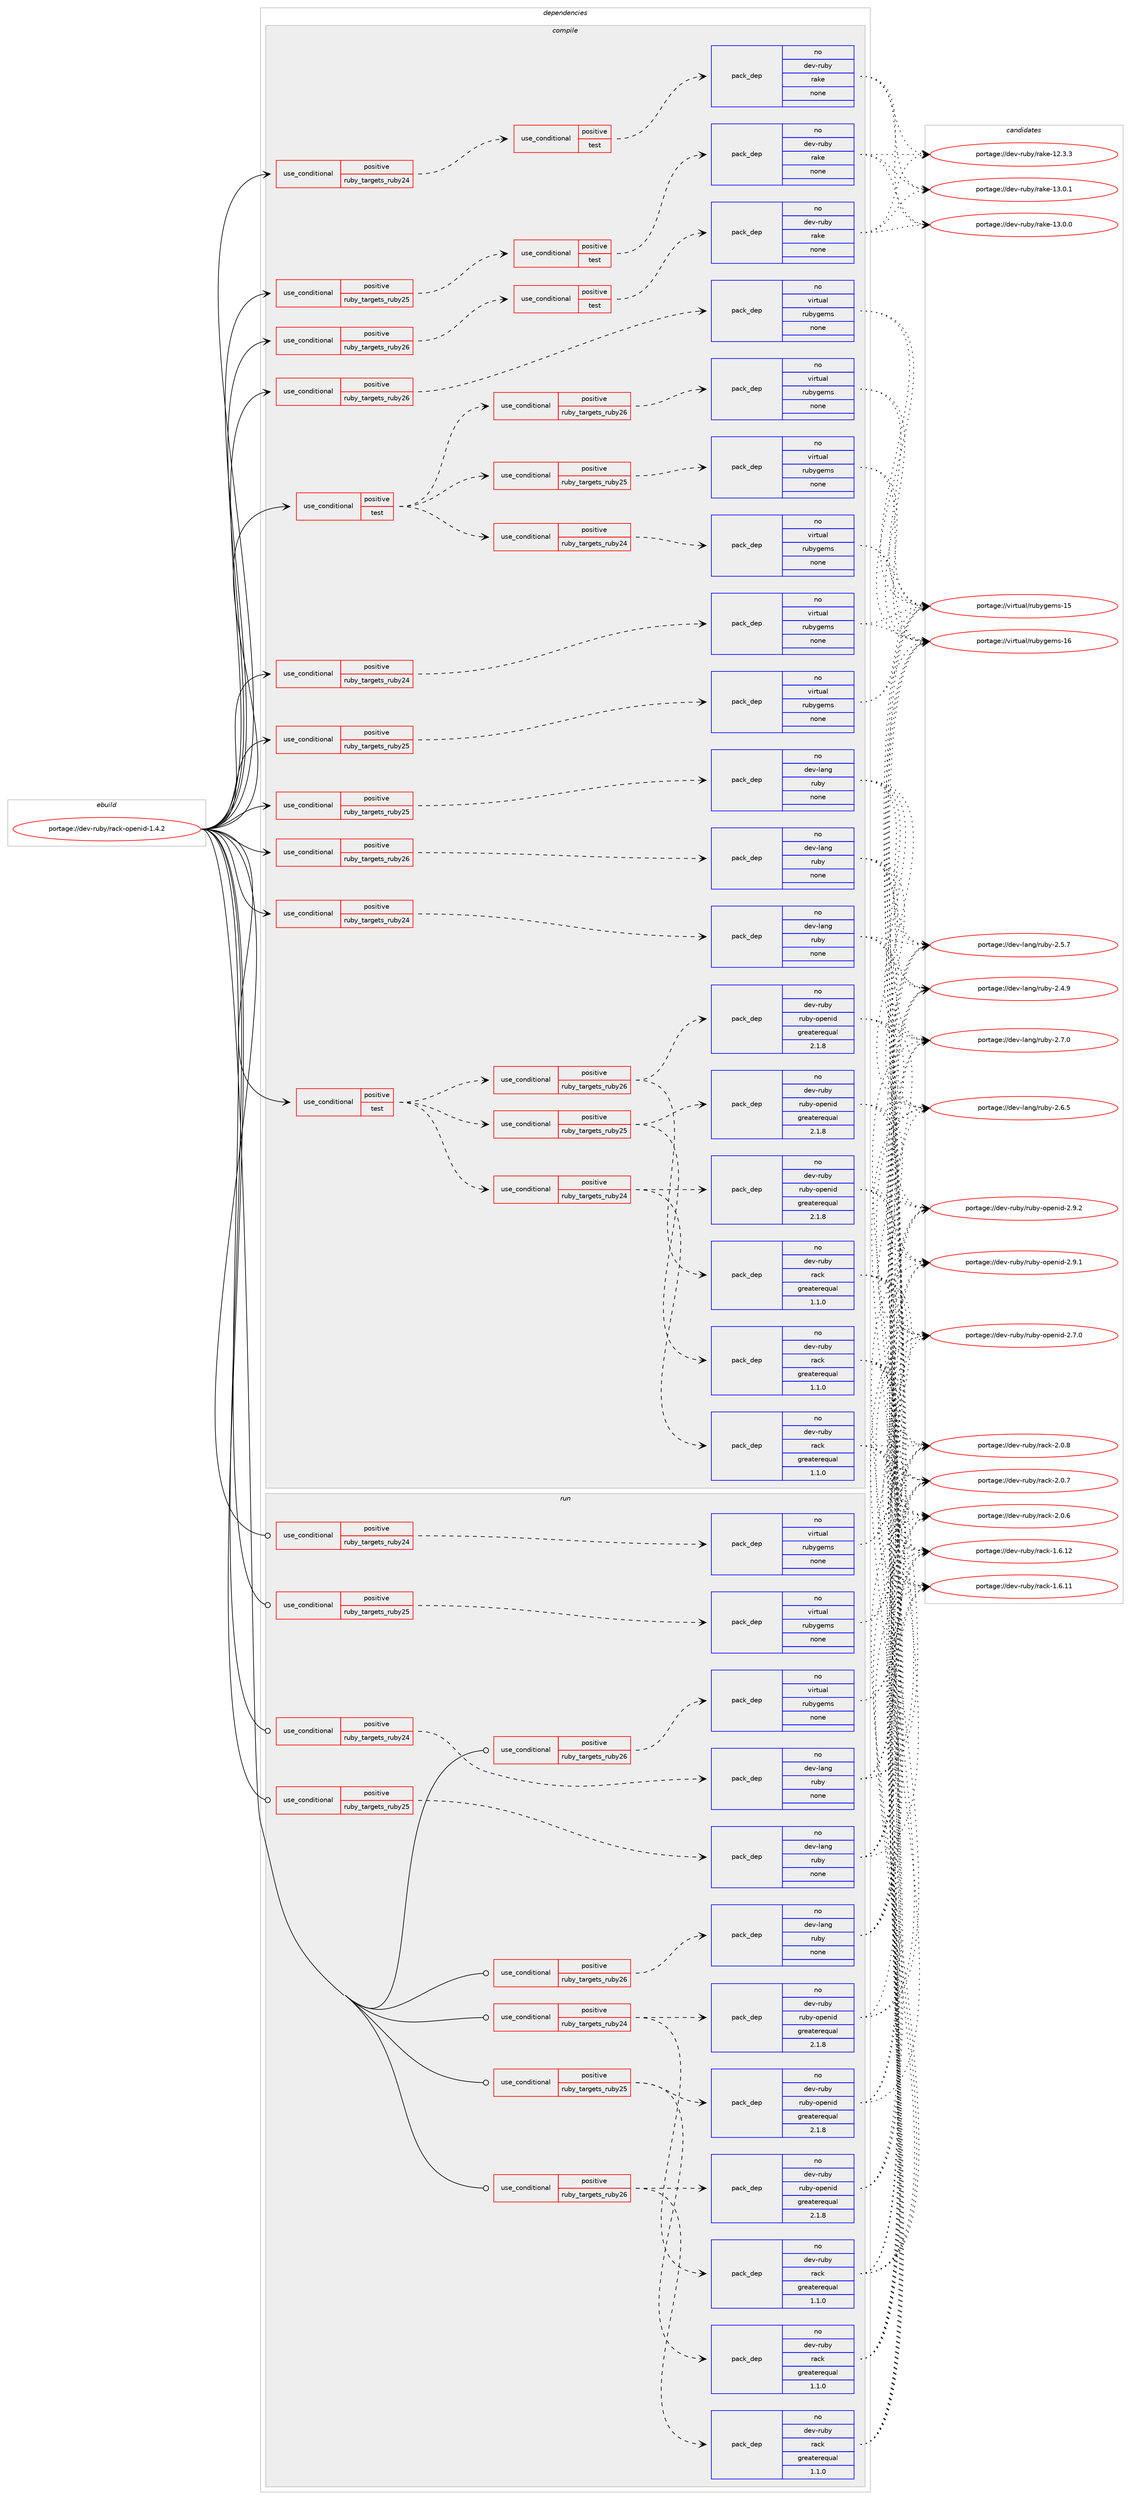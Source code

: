 digraph prolog {

# *************
# Graph options
# *************

newrank=true;
concentrate=true;
compound=true;
graph [rankdir=LR,fontname=Helvetica,fontsize=10,ranksep=1.5];#, ranksep=2.5, nodesep=0.2];
edge  [arrowhead=vee];
node  [fontname=Helvetica,fontsize=10];

# **********
# The ebuild
# **********

subgraph cluster_leftcol {
color=gray;
label=<<i>ebuild</i>>;
id [label="portage://dev-ruby/rack-openid-1.4.2", color=red, width=4, href="../dev-ruby/rack-openid-1.4.2.svg"];
}

# ****************
# The dependencies
# ****************

subgraph cluster_midcol {
color=gray;
label=<<i>dependencies</i>>;
subgraph cluster_compile {
fillcolor="#eeeeee";
style=filled;
label=<<i>compile</i>>;
subgraph cond77366 {
dependency336744 [label=<<TABLE BORDER="0" CELLBORDER="1" CELLSPACING="0" CELLPADDING="4"><TR><TD ROWSPAN="3" CELLPADDING="10">use_conditional</TD></TR><TR><TD>positive</TD></TR><TR><TD>ruby_targets_ruby24</TD></TR></TABLE>>, shape=none, color=red];
subgraph cond77367 {
dependency336745 [label=<<TABLE BORDER="0" CELLBORDER="1" CELLSPACING="0" CELLPADDING="4"><TR><TD ROWSPAN="3" CELLPADDING="10">use_conditional</TD></TR><TR><TD>positive</TD></TR><TR><TD>test</TD></TR></TABLE>>, shape=none, color=red];
subgraph pack254631 {
dependency336746 [label=<<TABLE BORDER="0" CELLBORDER="1" CELLSPACING="0" CELLPADDING="4" WIDTH="220"><TR><TD ROWSPAN="6" CELLPADDING="30">pack_dep</TD></TR><TR><TD WIDTH="110">no</TD></TR><TR><TD>dev-ruby</TD></TR><TR><TD>rake</TD></TR><TR><TD>none</TD></TR><TR><TD></TD></TR></TABLE>>, shape=none, color=blue];
}
dependency336745:e -> dependency336746:w [weight=20,style="dashed",arrowhead="vee"];
}
dependency336744:e -> dependency336745:w [weight=20,style="dashed",arrowhead="vee"];
}
id:e -> dependency336744:w [weight=20,style="solid",arrowhead="vee"];
subgraph cond77368 {
dependency336747 [label=<<TABLE BORDER="0" CELLBORDER="1" CELLSPACING="0" CELLPADDING="4"><TR><TD ROWSPAN="3" CELLPADDING="10">use_conditional</TD></TR><TR><TD>positive</TD></TR><TR><TD>ruby_targets_ruby24</TD></TR></TABLE>>, shape=none, color=red];
subgraph pack254632 {
dependency336748 [label=<<TABLE BORDER="0" CELLBORDER="1" CELLSPACING="0" CELLPADDING="4" WIDTH="220"><TR><TD ROWSPAN="6" CELLPADDING="30">pack_dep</TD></TR><TR><TD WIDTH="110">no</TD></TR><TR><TD>dev-lang</TD></TR><TR><TD>ruby</TD></TR><TR><TD>none</TD></TR><TR><TD></TD></TR></TABLE>>, shape=none, color=blue];
}
dependency336747:e -> dependency336748:w [weight=20,style="dashed",arrowhead="vee"];
}
id:e -> dependency336747:w [weight=20,style="solid",arrowhead="vee"];
subgraph cond77369 {
dependency336749 [label=<<TABLE BORDER="0" CELLBORDER="1" CELLSPACING="0" CELLPADDING="4"><TR><TD ROWSPAN="3" CELLPADDING="10">use_conditional</TD></TR><TR><TD>positive</TD></TR><TR><TD>ruby_targets_ruby24</TD></TR></TABLE>>, shape=none, color=red];
subgraph pack254633 {
dependency336750 [label=<<TABLE BORDER="0" CELLBORDER="1" CELLSPACING="0" CELLPADDING="4" WIDTH="220"><TR><TD ROWSPAN="6" CELLPADDING="30">pack_dep</TD></TR><TR><TD WIDTH="110">no</TD></TR><TR><TD>virtual</TD></TR><TR><TD>rubygems</TD></TR><TR><TD>none</TD></TR><TR><TD></TD></TR></TABLE>>, shape=none, color=blue];
}
dependency336749:e -> dependency336750:w [weight=20,style="dashed",arrowhead="vee"];
}
id:e -> dependency336749:w [weight=20,style="solid",arrowhead="vee"];
subgraph cond77370 {
dependency336751 [label=<<TABLE BORDER="0" CELLBORDER="1" CELLSPACING="0" CELLPADDING="4"><TR><TD ROWSPAN="3" CELLPADDING="10">use_conditional</TD></TR><TR><TD>positive</TD></TR><TR><TD>ruby_targets_ruby25</TD></TR></TABLE>>, shape=none, color=red];
subgraph cond77371 {
dependency336752 [label=<<TABLE BORDER="0" CELLBORDER="1" CELLSPACING="0" CELLPADDING="4"><TR><TD ROWSPAN="3" CELLPADDING="10">use_conditional</TD></TR><TR><TD>positive</TD></TR><TR><TD>test</TD></TR></TABLE>>, shape=none, color=red];
subgraph pack254634 {
dependency336753 [label=<<TABLE BORDER="0" CELLBORDER="1" CELLSPACING="0" CELLPADDING="4" WIDTH="220"><TR><TD ROWSPAN="6" CELLPADDING="30">pack_dep</TD></TR><TR><TD WIDTH="110">no</TD></TR><TR><TD>dev-ruby</TD></TR><TR><TD>rake</TD></TR><TR><TD>none</TD></TR><TR><TD></TD></TR></TABLE>>, shape=none, color=blue];
}
dependency336752:e -> dependency336753:w [weight=20,style="dashed",arrowhead="vee"];
}
dependency336751:e -> dependency336752:w [weight=20,style="dashed",arrowhead="vee"];
}
id:e -> dependency336751:w [weight=20,style="solid",arrowhead="vee"];
subgraph cond77372 {
dependency336754 [label=<<TABLE BORDER="0" CELLBORDER="1" CELLSPACING="0" CELLPADDING="4"><TR><TD ROWSPAN="3" CELLPADDING="10">use_conditional</TD></TR><TR><TD>positive</TD></TR><TR><TD>ruby_targets_ruby25</TD></TR></TABLE>>, shape=none, color=red];
subgraph pack254635 {
dependency336755 [label=<<TABLE BORDER="0" CELLBORDER="1" CELLSPACING="0" CELLPADDING="4" WIDTH="220"><TR><TD ROWSPAN="6" CELLPADDING="30">pack_dep</TD></TR><TR><TD WIDTH="110">no</TD></TR><TR><TD>dev-lang</TD></TR><TR><TD>ruby</TD></TR><TR><TD>none</TD></TR><TR><TD></TD></TR></TABLE>>, shape=none, color=blue];
}
dependency336754:e -> dependency336755:w [weight=20,style="dashed",arrowhead="vee"];
}
id:e -> dependency336754:w [weight=20,style="solid",arrowhead="vee"];
subgraph cond77373 {
dependency336756 [label=<<TABLE BORDER="0" CELLBORDER="1" CELLSPACING="0" CELLPADDING="4"><TR><TD ROWSPAN="3" CELLPADDING="10">use_conditional</TD></TR><TR><TD>positive</TD></TR><TR><TD>ruby_targets_ruby25</TD></TR></TABLE>>, shape=none, color=red];
subgraph pack254636 {
dependency336757 [label=<<TABLE BORDER="0" CELLBORDER="1" CELLSPACING="0" CELLPADDING="4" WIDTH="220"><TR><TD ROWSPAN="6" CELLPADDING="30">pack_dep</TD></TR><TR><TD WIDTH="110">no</TD></TR><TR><TD>virtual</TD></TR><TR><TD>rubygems</TD></TR><TR><TD>none</TD></TR><TR><TD></TD></TR></TABLE>>, shape=none, color=blue];
}
dependency336756:e -> dependency336757:w [weight=20,style="dashed",arrowhead="vee"];
}
id:e -> dependency336756:w [weight=20,style="solid",arrowhead="vee"];
subgraph cond77374 {
dependency336758 [label=<<TABLE BORDER="0" CELLBORDER="1" CELLSPACING="0" CELLPADDING="4"><TR><TD ROWSPAN="3" CELLPADDING="10">use_conditional</TD></TR><TR><TD>positive</TD></TR><TR><TD>ruby_targets_ruby26</TD></TR></TABLE>>, shape=none, color=red];
subgraph cond77375 {
dependency336759 [label=<<TABLE BORDER="0" CELLBORDER="1" CELLSPACING="0" CELLPADDING="4"><TR><TD ROWSPAN="3" CELLPADDING="10">use_conditional</TD></TR><TR><TD>positive</TD></TR><TR><TD>test</TD></TR></TABLE>>, shape=none, color=red];
subgraph pack254637 {
dependency336760 [label=<<TABLE BORDER="0" CELLBORDER="1" CELLSPACING="0" CELLPADDING="4" WIDTH="220"><TR><TD ROWSPAN="6" CELLPADDING="30">pack_dep</TD></TR><TR><TD WIDTH="110">no</TD></TR><TR><TD>dev-ruby</TD></TR><TR><TD>rake</TD></TR><TR><TD>none</TD></TR><TR><TD></TD></TR></TABLE>>, shape=none, color=blue];
}
dependency336759:e -> dependency336760:w [weight=20,style="dashed",arrowhead="vee"];
}
dependency336758:e -> dependency336759:w [weight=20,style="dashed",arrowhead="vee"];
}
id:e -> dependency336758:w [weight=20,style="solid",arrowhead="vee"];
subgraph cond77376 {
dependency336761 [label=<<TABLE BORDER="0" CELLBORDER="1" CELLSPACING="0" CELLPADDING="4"><TR><TD ROWSPAN="3" CELLPADDING="10">use_conditional</TD></TR><TR><TD>positive</TD></TR><TR><TD>ruby_targets_ruby26</TD></TR></TABLE>>, shape=none, color=red];
subgraph pack254638 {
dependency336762 [label=<<TABLE BORDER="0" CELLBORDER="1" CELLSPACING="0" CELLPADDING="4" WIDTH="220"><TR><TD ROWSPAN="6" CELLPADDING="30">pack_dep</TD></TR><TR><TD WIDTH="110">no</TD></TR><TR><TD>dev-lang</TD></TR><TR><TD>ruby</TD></TR><TR><TD>none</TD></TR><TR><TD></TD></TR></TABLE>>, shape=none, color=blue];
}
dependency336761:e -> dependency336762:w [weight=20,style="dashed",arrowhead="vee"];
}
id:e -> dependency336761:w [weight=20,style="solid",arrowhead="vee"];
subgraph cond77377 {
dependency336763 [label=<<TABLE BORDER="0" CELLBORDER="1" CELLSPACING="0" CELLPADDING="4"><TR><TD ROWSPAN="3" CELLPADDING="10">use_conditional</TD></TR><TR><TD>positive</TD></TR><TR><TD>ruby_targets_ruby26</TD></TR></TABLE>>, shape=none, color=red];
subgraph pack254639 {
dependency336764 [label=<<TABLE BORDER="0" CELLBORDER="1" CELLSPACING="0" CELLPADDING="4" WIDTH="220"><TR><TD ROWSPAN="6" CELLPADDING="30">pack_dep</TD></TR><TR><TD WIDTH="110">no</TD></TR><TR><TD>virtual</TD></TR><TR><TD>rubygems</TD></TR><TR><TD>none</TD></TR><TR><TD></TD></TR></TABLE>>, shape=none, color=blue];
}
dependency336763:e -> dependency336764:w [weight=20,style="dashed",arrowhead="vee"];
}
id:e -> dependency336763:w [weight=20,style="solid",arrowhead="vee"];
subgraph cond77378 {
dependency336765 [label=<<TABLE BORDER="0" CELLBORDER="1" CELLSPACING="0" CELLPADDING="4"><TR><TD ROWSPAN="3" CELLPADDING="10">use_conditional</TD></TR><TR><TD>positive</TD></TR><TR><TD>test</TD></TR></TABLE>>, shape=none, color=red];
subgraph cond77379 {
dependency336766 [label=<<TABLE BORDER="0" CELLBORDER="1" CELLSPACING="0" CELLPADDING="4"><TR><TD ROWSPAN="3" CELLPADDING="10">use_conditional</TD></TR><TR><TD>positive</TD></TR><TR><TD>ruby_targets_ruby24</TD></TR></TABLE>>, shape=none, color=red];
subgraph pack254640 {
dependency336767 [label=<<TABLE BORDER="0" CELLBORDER="1" CELLSPACING="0" CELLPADDING="4" WIDTH="220"><TR><TD ROWSPAN="6" CELLPADDING="30">pack_dep</TD></TR><TR><TD WIDTH="110">no</TD></TR><TR><TD>dev-ruby</TD></TR><TR><TD>ruby-openid</TD></TR><TR><TD>greaterequal</TD></TR><TR><TD>2.1.8</TD></TR></TABLE>>, shape=none, color=blue];
}
dependency336766:e -> dependency336767:w [weight=20,style="dashed",arrowhead="vee"];
subgraph pack254641 {
dependency336768 [label=<<TABLE BORDER="0" CELLBORDER="1" CELLSPACING="0" CELLPADDING="4" WIDTH="220"><TR><TD ROWSPAN="6" CELLPADDING="30">pack_dep</TD></TR><TR><TD WIDTH="110">no</TD></TR><TR><TD>dev-ruby</TD></TR><TR><TD>rack</TD></TR><TR><TD>greaterequal</TD></TR><TR><TD>1.1.0</TD></TR></TABLE>>, shape=none, color=blue];
}
dependency336766:e -> dependency336768:w [weight=20,style="dashed",arrowhead="vee"];
}
dependency336765:e -> dependency336766:w [weight=20,style="dashed",arrowhead="vee"];
subgraph cond77380 {
dependency336769 [label=<<TABLE BORDER="0" CELLBORDER="1" CELLSPACING="0" CELLPADDING="4"><TR><TD ROWSPAN="3" CELLPADDING="10">use_conditional</TD></TR><TR><TD>positive</TD></TR><TR><TD>ruby_targets_ruby25</TD></TR></TABLE>>, shape=none, color=red];
subgraph pack254642 {
dependency336770 [label=<<TABLE BORDER="0" CELLBORDER="1" CELLSPACING="0" CELLPADDING="4" WIDTH="220"><TR><TD ROWSPAN="6" CELLPADDING="30">pack_dep</TD></TR><TR><TD WIDTH="110">no</TD></TR><TR><TD>dev-ruby</TD></TR><TR><TD>ruby-openid</TD></TR><TR><TD>greaterequal</TD></TR><TR><TD>2.1.8</TD></TR></TABLE>>, shape=none, color=blue];
}
dependency336769:e -> dependency336770:w [weight=20,style="dashed",arrowhead="vee"];
subgraph pack254643 {
dependency336771 [label=<<TABLE BORDER="0" CELLBORDER="1" CELLSPACING="0" CELLPADDING="4" WIDTH="220"><TR><TD ROWSPAN="6" CELLPADDING="30">pack_dep</TD></TR><TR><TD WIDTH="110">no</TD></TR><TR><TD>dev-ruby</TD></TR><TR><TD>rack</TD></TR><TR><TD>greaterequal</TD></TR><TR><TD>1.1.0</TD></TR></TABLE>>, shape=none, color=blue];
}
dependency336769:e -> dependency336771:w [weight=20,style="dashed",arrowhead="vee"];
}
dependency336765:e -> dependency336769:w [weight=20,style="dashed",arrowhead="vee"];
subgraph cond77381 {
dependency336772 [label=<<TABLE BORDER="0" CELLBORDER="1" CELLSPACING="0" CELLPADDING="4"><TR><TD ROWSPAN="3" CELLPADDING="10">use_conditional</TD></TR><TR><TD>positive</TD></TR><TR><TD>ruby_targets_ruby26</TD></TR></TABLE>>, shape=none, color=red];
subgraph pack254644 {
dependency336773 [label=<<TABLE BORDER="0" CELLBORDER="1" CELLSPACING="0" CELLPADDING="4" WIDTH="220"><TR><TD ROWSPAN="6" CELLPADDING="30">pack_dep</TD></TR><TR><TD WIDTH="110">no</TD></TR><TR><TD>dev-ruby</TD></TR><TR><TD>ruby-openid</TD></TR><TR><TD>greaterequal</TD></TR><TR><TD>2.1.8</TD></TR></TABLE>>, shape=none, color=blue];
}
dependency336772:e -> dependency336773:w [weight=20,style="dashed",arrowhead="vee"];
subgraph pack254645 {
dependency336774 [label=<<TABLE BORDER="0" CELLBORDER="1" CELLSPACING="0" CELLPADDING="4" WIDTH="220"><TR><TD ROWSPAN="6" CELLPADDING="30">pack_dep</TD></TR><TR><TD WIDTH="110">no</TD></TR><TR><TD>dev-ruby</TD></TR><TR><TD>rack</TD></TR><TR><TD>greaterequal</TD></TR><TR><TD>1.1.0</TD></TR></TABLE>>, shape=none, color=blue];
}
dependency336772:e -> dependency336774:w [weight=20,style="dashed",arrowhead="vee"];
}
dependency336765:e -> dependency336772:w [weight=20,style="dashed",arrowhead="vee"];
}
id:e -> dependency336765:w [weight=20,style="solid",arrowhead="vee"];
subgraph cond77382 {
dependency336775 [label=<<TABLE BORDER="0" CELLBORDER="1" CELLSPACING="0" CELLPADDING="4"><TR><TD ROWSPAN="3" CELLPADDING="10">use_conditional</TD></TR><TR><TD>positive</TD></TR><TR><TD>test</TD></TR></TABLE>>, shape=none, color=red];
subgraph cond77383 {
dependency336776 [label=<<TABLE BORDER="0" CELLBORDER="1" CELLSPACING="0" CELLPADDING="4"><TR><TD ROWSPAN="3" CELLPADDING="10">use_conditional</TD></TR><TR><TD>positive</TD></TR><TR><TD>ruby_targets_ruby24</TD></TR></TABLE>>, shape=none, color=red];
subgraph pack254646 {
dependency336777 [label=<<TABLE BORDER="0" CELLBORDER="1" CELLSPACING="0" CELLPADDING="4" WIDTH="220"><TR><TD ROWSPAN="6" CELLPADDING="30">pack_dep</TD></TR><TR><TD WIDTH="110">no</TD></TR><TR><TD>virtual</TD></TR><TR><TD>rubygems</TD></TR><TR><TD>none</TD></TR><TR><TD></TD></TR></TABLE>>, shape=none, color=blue];
}
dependency336776:e -> dependency336777:w [weight=20,style="dashed",arrowhead="vee"];
}
dependency336775:e -> dependency336776:w [weight=20,style="dashed",arrowhead="vee"];
subgraph cond77384 {
dependency336778 [label=<<TABLE BORDER="0" CELLBORDER="1" CELLSPACING="0" CELLPADDING="4"><TR><TD ROWSPAN="3" CELLPADDING="10">use_conditional</TD></TR><TR><TD>positive</TD></TR><TR><TD>ruby_targets_ruby25</TD></TR></TABLE>>, shape=none, color=red];
subgraph pack254647 {
dependency336779 [label=<<TABLE BORDER="0" CELLBORDER="1" CELLSPACING="0" CELLPADDING="4" WIDTH="220"><TR><TD ROWSPAN="6" CELLPADDING="30">pack_dep</TD></TR><TR><TD WIDTH="110">no</TD></TR><TR><TD>virtual</TD></TR><TR><TD>rubygems</TD></TR><TR><TD>none</TD></TR><TR><TD></TD></TR></TABLE>>, shape=none, color=blue];
}
dependency336778:e -> dependency336779:w [weight=20,style="dashed",arrowhead="vee"];
}
dependency336775:e -> dependency336778:w [weight=20,style="dashed",arrowhead="vee"];
subgraph cond77385 {
dependency336780 [label=<<TABLE BORDER="0" CELLBORDER="1" CELLSPACING="0" CELLPADDING="4"><TR><TD ROWSPAN="3" CELLPADDING="10">use_conditional</TD></TR><TR><TD>positive</TD></TR><TR><TD>ruby_targets_ruby26</TD></TR></TABLE>>, shape=none, color=red];
subgraph pack254648 {
dependency336781 [label=<<TABLE BORDER="0" CELLBORDER="1" CELLSPACING="0" CELLPADDING="4" WIDTH="220"><TR><TD ROWSPAN="6" CELLPADDING="30">pack_dep</TD></TR><TR><TD WIDTH="110">no</TD></TR><TR><TD>virtual</TD></TR><TR><TD>rubygems</TD></TR><TR><TD>none</TD></TR><TR><TD></TD></TR></TABLE>>, shape=none, color=blue];
}
dependency336780:e -> dependency336781:w [weight=20,style="dashed",arrowhead="vee"];
}
dependency336775:e -> dependency336780:w [weight=20,style="dashed",arrowhead="vee"];
}
id:e -> dependency336775:w [weight=20,style="solid",arrowhead="vee"];
}
subgraph cluster_compileandrun {
fillcolor="#eeeeee";
style=filled;
label=<<i>compile and run</i>>;
}
subgraph cluster_run {
fillcolor="#eeeeee";
style=filled;
label=<<i>run</i>>;
subgraph cond77386 {
dependency336782 [label=<<TABLE BORDER="0" CELLBORDER="1" CELLSPACING="0" CELLPADDING="4"><TR><TD ROWSPAN="3" CELLPADDING="10">use_conditional</TD></TR><TR><TD>positive</TD></TR><TR><TD>ruby_targets_ruby24</TD></TR></TABLE>>, shape=none, color=red];
subgraph pack254649 {
dependency336783 [label=<<TABLE BORDER="0" CELLBORDER="1" CELLSPACING="0" CELLPADDING="4" WIDTH="220"><TR><TD ROWSPAN="6" CELLPADDING="30">pack_dep</TD></TR><TR><TD WIDTH="110">no</TD></TR><TR><TD>dev-lang</TD></TR><TR><TD>ruby</TD></TR><TR><TD>none</TD></TR><TR><TD></TD></TR></TABLE>>, shape=none, color=blue];
}
dependency336782:e -> dependency336783:w [weight=20,style="dashed",arrowhead="vee"];
}
id:e -> dependency336782:w [weight=20,style="solid",arrowhead="odot"];
subgraph cond77387 {
dependency336784 [label=<<TABLE BORDER="0" CELLBORDER="1" CELLSPACING="0" CELLPADDING="4"><TR><TD ROWSPAN="3" CELLPADDING="10">use_conditional</TD></TR><TR><TD>positive</TD></TR><TR><TD>ruby_targets_ruby24</TD></TR></TABLE>>, shape=none, color=red];
subgraph pack254650 {
dependency336785 [label=<<TABLE BORDER="0" CELLBORDER="1" CELLSPACING="0" CELLPADDING="4" WIDTH="220"><TR><TD ROWSPAN="6" CELLPADDING="30">pack_dep</TD></TR><TR><TD WIDTH="110">no</TD></TR><TR><TD>dev-ruby</TD></TR><TR><TD>ruby-openid</TD></TR><TR><TD>greaterequal</TD></TR><TR><TD>2.1.8</TD></TR></TABLE>>, shape=none, color=blue];
}
dependency336784:e -> dependency336785:w [weight=20,style="dashed",arrowhead="vee"];
subgraph pack254651 {
dependency336786 [label=<<TABLE BORDER="0" CELLBORDER="1" CELLSPACING="0" CELLPADDING="4" WIDTH="220"><TR><TD ROWSPAN="6" CELLPADDING="30">pack_dep</TD></TR><TR><TD WIDTH="110">no</TD></TR><TR><TD>dev-ruby</TD></TR><TR><TD>rack</TD></TR><TR><TD>greaterequal</TD></TR><TR><TD>1.1.0</TD></TR></TABLE>>, shape=none, color=blue];
}
dependency336784:e -> dependency336786:w [weight=20,style="dashed",arrowhead="vee"];
}
id:e -> dependency336784:w [weight=20,style="solid",arrowhead="odot"];
subgraph cond77388 {
dependency336787 [label=<<TABLE BORDER="0" CELLBORDER="1" CELLSPACING="0" CELLPADDING="4"><TR><TD ROWSPAN="3" CELLPADDING="10">use_conditional</TD></TR><TR><TD>positive</TD></TR><TR><TD>ruby_targets_ruby24</TD></TR></TABLE>>, shape=none, color=red];
subgraph pack254652 {
dependency336788 [label=<<TABLE BORDER="0" CELLBORDER="1" CELLSPACING="0" CELLPADDING="4" WIDTH="220"><TR><TD ROWSPAN="6" CELLPADDING="30">pack_dep</TD></TR><TR><TD WIDTH="110">no</TD></TR><TR><TD>virtual</TD></TR><TR><TD>rubygems</TD></TR><TR><TD>none</TD></TR><TR><TD></TD></TR></TABLE>>, shape=none, color=blue];
}
dependency336787:e -> dependency336788:w [weight=20,style="dashed",arrowhead="vee"];
}
id:e -> dependency336787:w [weight=20,style="solid",arrowhead="odot"];
subgraph cond77389 {
dependency336789 [label=<<TABLE BORDER="0" CELLBORDER="1" CELLSPACING="0" CELLPADDING="4"><TR><TD ROWSPAN="3" CELLPADDING="10">use_conditional</TD></TR><TR><TD>positive</TD></TR><TR><TD>ruby_targets_ruby25</TD></TR></TABLE>>, shape=none, color=red];
subgraph pack254653 {
dependency336790 [label=<<TABLE BORDER="0" CELLBORDER="1" CELLSPACING="0" CELLPADDING="4" WIDTH="220"><TR><TD ROWSPAN="6" CELLPADDING="30">pack_dep</TD></TR><TR><TD WIDTH="110">no</TD></TR><TR><TD>dev-lang</TD></TR><TR><TD>ruby</TD></TR><TR><TD>none</TD></TR><TR><TD></TD></TR></TABLE>>, shape=none, color=blue];
}
dependency336789:e -> dependency336790:w [weight=20,style="dashed",arrowhead="vee"];
}
id:e -> dependency336789:w [weight=20,style="solid",arrowhead="odot"];
subgraph cond77390 {
dependency336791 [label=<<TABLE BORDER="0" CELLBORDER="1" CELLSPACING="0" CELLPADDING="4"><TR><TD ROWSPAN="3" CELLPADDING="10">use_conditional</TD></TR><TR><TD>positive</TD></TR><TR><TD>ruby_targets_ruby25</TD></TR></TABLE>>, shape=none, color=red];
subgraph pack254654 {
dependency336792 [label=<<TABLE BORDER="0" CELLBORDER="1" CELLSPACING="0" CELLPADDING="4" WIDTH="220"><TR><TD ROWSPAN="6" CELLPADDING="30">pack_dep</TD></TR><TR><TD WIDTH="110">no</TD></TR><TR><TD>dev-ruby</TD></TR><TR><TD>ruby-openid</TD></TR><TR><TD>greaterequal</TD></TR><TR><TD>2.1.8</TD></TR></TABLE>>, shape=none, color=blue];
}
dependency336791:e -> dependency336792:w [weight=20,style="dashed",arrowhead="vee"];
subgraph pack254655 {
dependency336793 [label=<<TABLE BORDER="0" CELLBORDER="1" CELLSPACING="0" CELLPADDING="4" WIDTH="220"><TR><TD ROWSPAN="6" CELLPADDING="30">pack_dep</TD></TR><TR><TD WIDTH="110">no</TD></TR><TR><TD>dev-ruby</TD></TR><TR><TD>rack</TD></TR><TR><TD>greaterequal</TD></TR><TR><TD>1.1.0</TD></TR></TABLE>>, shape=none, color=blue];
}
dependency336791:e -> dependency336793:w [weight=20,style="dashed",arrowhead="vee"];
}
id:e -> dependency336791:w [weight=20,style="solid",arrowhead="odot"];
subgraph cond77391 {
dependency336794 [label=<<TABLE BORDER="0" CELLBORDER="1" CELLSPACING="0" CELLPADDING="4"><TR><TD ROWSPAN="3" CELLPADDING="10">use_conditional</TD></TR><TR><TD>positive</TD></TR><TR><TD>ruby_targets_ruby25</TD></TR></TABLE>>, shape=none, color=red];
subgraph pack254656 {
dependency336795 [label=<<TABLE BORDER="0" CELLBORDER="1" CELLSPACING="0" CELLPADDING="4" WIDTH="220"><TR><TD ROWSPAN="6" CELLPADDING="30">pack_dep</TD></TR><TR><TD WIDTH="110">no</TD></TR><TR><TD>virtual</TD></TR><TR><TD>rubygems</TD></TR><TR><TD>none</TD></TR><TR><TD></TD></TR></TABLE>>, shape=none, color=blue];
}
dependency336794:e -> dependency336795:w [weight=20,style="dashed",arrowhead="vee"];
}
id:e -> dependency336794:w [weight=20,style="solid",arrowhead="odot"];
subgraph cond77392 {
dependency336796 [label=<<TABLE BORDER="0" CELLBORDER="1" CELLSPACING="0" CELLPADDING="4"><TR><TD ROWSPAN="3" CELLPADDING="10">use_conditional</TD></TR><TR><TD>positive</TD></TR><TR><TD>ruby_targets_ruby26</TD></TR></TABLE>>, shape=none, color=red];
subgraph pack254657 {
dependency336797 [label=<<TABLE BORDER="0" CELLBORDER="1" CELLSPACING="0" CELLPADDING="4" WIDTH="220"><TR><TD ROWSPAN="6" CELLPADDING="30">pack_dep</TD></TR><TR><TD WIDTH="110">no</TD></TR><TR><TD>dev-lang</TD></TR><TR><TD>ruby</TD></TR><TR><TD>none</TD></TR><TR><TD></TD></TR></TABLE>>, shape=none, color=blue];
}
dependency336796:e -> dependency336797:w [weight=20,style="dashed",arrowhead="vee"];
}
id:e -> dependency336796:w [weight=20,style="solid",arrowhead="odot"];
subgraph cond77393 {
dependency336798 [label=<<TABLE BORDER="0" CELLBORDER="1" CELLSPACING="0" CELLPADDING="4"><TR><TD ROWSPAN="3" CELLPADDING="10">use_conditional</TD></TR><TR><TD>positive</TD></TR><TR><TD>ruby_targets_ruby26</TD></TR></TABLE>>, shape=none, color=red];
subgraph pack254658 {
dependency336799 [label=<<TABLE BORDER="0" CELLBORDER="1" CELLSPACING="0" CELLPADDING="4" WIDTH="220"><TR><TD ROWSPAN="6" CELLPADDING="30">pack_dep</TD></TR><TR><TD WIDTH="110">no</TD></TR><TR><TD>dev-ruby</TD></TR><TR><TD>ruby-openid</TD></TR><TR><TD>greaterequal</TD></TR><TR><TD>2.1.8</TD></TR></TABLE>>, shape=none, color=blue];
}
dependency336798:e -> dependency336799:w [weight=20,style="dashed",arrowhead="vee"];
subgraph pack254659 {
dependency336800 [label=<<TABLE BORDER="0" CELLBORDER="1" CELLSPACING="0" CELLPADDING="4" WIDTH="220"><TR><TD ROWSPAN="6" CELLPADDING="30">pack_dep</TD></TR><TR><TD WIDTH="110">no</TD></TR><TR><TD>dev-ruby</TD></TR><TR><TD>rack</TD></TR><TR><TD>greaterequal</TD></TR><TR><TD>1.1.0</TD></TR></TABLE>>, shape=none, color=blue];
}
dependency336798:e -> dependency336800:w [weight=20,style="dashed",arrowhead="vee"];
}
id:e -> dependency336798:w [weight=20,style="solid",arrowhead="odot"];
subgraph cond77394 {
dependency336801 [label=<<TABLE BORDER="0" CELLBORDER="1" CELLSPACING="0" CELLPADDING="4"><TR><TD ROWSPAN="3" CELLPADDING="10">use_conditional</TD></TR><TR><TD>positive</TD></TR><TR><TD>ruby_targets_ruby26</TD></TR></TABLE>>, shape=none, color=red];
subgraph pack254660 {
dependency336802 [label=<<TABLE BORDER="0" CELLBORDER="1" CELLSPACING="0" CELLPADDING="4" WIDTH="220"><TR><TD ROWSPAN="6" CELLPADDING="30">pack_dep</TD></TR><TR><TD WIDTH="110">no</TD></TR><TR><TD>virtual</TD></TR><TR><TD>rubygems</TD></TR><TR><TD>none</TD></TR><TR><TD></TD></TR></TABLE>>, shape=none, color=blue];
}
dependency336801:e -> dependency336802:w [weight=20,style="dashed",arrowhead="vee"];
}
id:e -> dependency336801:w [weight=20,style="solid",arrowhead="odot"];
}
}

# **************
# The candidates
# **************

subgraph cluster_choices {
rank=same;
color=gray;
label=<<i>candidates</i>>;

subgraph choice254631 {
color=black;
nodesep=1;
choice1001011184511411798121471149710710145495146484649 [label="portage://dev-ruby/rake-13.0.1", color=red, width=4,href="../dev-ruby/rake-13.0.1.svg"];
choice1001011184511411798121471149710710145495146484648 [label="portage://dev-ruby/rake-13.0.0", color=red, width=4,href="../dev-ruby/rake-13.0.0.svg"];
choice1001011184511411798121471149710710145495046514651 [label="portage://dev-ruby/rake-12.3.3", color=red, width=4,href="../dev-ruby/rake-12.3.3.svg"];
dependency336746:e -> choice1001011184511411798121471149710710145495146484649:w [style=dotted,weight="100"];
dependency336746:e -> choice1001011184511411798121471149710710145495146484648:w [style=dotted,weight="100"];
dependency336746:e -> choice1001011184511411798121471149710710145495046514651:w [style=dotted,weight="100"];
}
subgraph choice254632 {
color=black;
nodesep=1;
choice10010111845108971101034711411798121455046554648 [label="portage://dev-lang/ruby-2.7.0", color=red, width=4,href="../dev-lang/ruby-2.7.0.svg"];
choice10010111845108971101034711411798121455046544653 [label="portage://dev-lang/ruby-2.6.5", color=red, width=4,href="../dev-lang/ruby-2.6.5.svg"];
choice10010111845108971101034711411798121455046534655 [label="portage://dev-lang/ruby-2.5.7", color=red, width=4,href="../dev-lang/ruby-2.5.7.svg"];
choice10010111845108971101034711411798121455046524657 [label="portage://dev-lang/ruby-2.4.9", color=red, width=4,href="../dev-lang/ruby-2.4.9.svg"];
dependency336748:e -> choice10010111845108971101034711411798121455046554648:w [style=dotted,weight="100"];
dependency336748:e -> choice10010111845108971101034711411798121455046544653:w [style=dotted,weight="100"];
dependency336748:e -> choice10010111845108971101034711411798121455046534655:w [style=dotted,weight="100"];
dependency336748:e -> choice10010111845108971101034711411798121455046524657:w [style=dotted,weight="100"];
}
subgraph choice254633 {
color=black;
nodesep=1;
choice118105114116117971084711411798121103101109115454954 [label="portage://virtual/rubygems-16", color=red, width=4,href="../virtual/rubygems-16.svg"];
choice118105114116117971084711411798121103101109115454953 [label="portage://virtual/rubygems-15", color=red, width=4,href="../virtual/rubygems-15.svg"];
dependency336750:e -> choice118105114116117971084711411798121103101109115454954:w [style=dotted,weight="100"];
dependency336750:e -> choice118105114116117971084711411798121103101109115454953:w [style=dotted,weight="100"];
}
subgraph choice254634 {
color=black;
nodesep=1;
choice1001011184511411798121471149710710145495146484649 [label="portage://dev-ruby/rake-13.0.1", color=red, width=4,href="../dev-ruby/rake-13.0.1.svg"];
choice1001011184511411798121471149710710145495146484648 [label="portage://dev-ruby/rake-13.0.0", color=red, width=4,href="../dev-ruby/rake-13.0.0.svg"];
choice1001011184511411798121471149710710145495046514651 [label="portage://dev-ruby/rake-12.3.3", color=red, width=4,href="../dev-ruby/rake-12.3.3.svg"];
dependency336753:e -> choice1001011184511411798121471149710710145495146484649:w [style=dotted,weight="100"];
dependency336753:e -> choice1001011184511411798121471149710710145495146484648:w [style=dotted,weight="100"];
dependency336753:e -> choice1001011184511411798121471149710710145495046514651:w [style=dotted,weight="100"];
}
subgraph choice254635 {
color=black;
nodesep=1;
choice10010111845108971101034711411798121455046554648 [label="portage://dev-lang/ruby-2.7.0", color=red, width=4,href="../dev-lang/ruby-2.7.0.svg"];
choice10010111845108971101034711411798121455046544653 [label="portage://dev-lang/ruby-2.6.5", color=red, width=4,href="../dev-lang/ruby-2.6.5.svg"];
choice10010111845108971101034711411798121455046534655 [label="portage://dev-lang/ruby-2.5.7", color=red, width=4,href="../dev-lang/ruby-2.5.7.svg"];
choice10010111845108971101034711411798121455046524657 [label="portage://dev-lang/ruby-2.4.9", color=red, width=4,href="../dev-lang/ruby-2.4.9.svg"];
dependency336755:e -> choice10010111845108971101034711411798121455046554648:w [style=dotted,weight="100"];
dependency336755:e -> choice10010111845108971101034711411798121455046544653:w [style=dotted,weight="100"];
dependency336755:e -> choice10010111845108971101034711411798121455046534655:w [style=dotted,weight="100"];
dependency336755:e -> choice10010111845108971101034711411798121455046524657:w [style=dotted,weight="100"];
}
subgraph choice254636 {
color=black;
nodesep=1;
choice118105114116117971084711411798121103101109115454954 [label="portage://virtual/rubygems-16", color=red, width=4,href="../virtual/rubygems-16.svg"];
choice118105114116117971084711411798121103101109115454953 [label="portage://virtual/rubygems-15", color=red, width=4,href="../virtual/rubygems-15.svg"];
dependency336757:e -> choice118105114116117971084711411798121103101109115454954:w [style=dotted,weight="100"];
dependency336757:e -> choice118105114116117971084711411798121103101109115454953:w [style=dotted,weight="100"];
}
subgraph choice254637 {
color=black;
nodesep=1;
choice1001011184511411798121471149710710145495146484649 [label="portage://dev-ruby/rake-13.0.1", color=red, width=4,href="../dev-ruby/rake-13.0.1.svg"];
choice1001011184511411798121471149710710145495146484648 [label="portage://dev-ruby/rake-13.0.0", color=red, width=4,href="../dev-ruby/rake-13.0.0.svg"];
choice1001011184511411798121471149710710145495046514651 [label="portage://dev-ruby/rake-12.3.3", color=red, width=4,href="../dev-ruby/rake-12.3.3.svg"];
dependency336760:e -> choice1001011184511411798121471149710710145495146484649:w [style=dotted,weight="100"];
dependency336760:e -> choice1001011184511411798121471149710710145495146484648:w [style=dotted,weight="100"];
dependency336760:e -> choice1001011184511411798121471149710710145495046514651:w [style=dotted,weight="100"];
}
subgraph choice254638 {
color=black;
nodesep=1;
choice10010111845108971101034711411798121455046554648 [label="portage://dev-lang/ruby-2.7.0", color=red, width=4,href="../dev-lang/ruby-2.7.0.svg"];
choice10010111845108971101034711411798121455046544653 [label="portage://dev-lang/ruby-2.6.5", color=red, width=4,href="../dev-lang/ruby-2.6.5.svg"];
choice10010111845108971101034711411798121455046534655 [label="portage://dev-lang/ruby-2.5.7", color=red, width=4,href="../dev-lang/ruby-2.5.7.svg"];
choice10010111845108971101034711411798121455046524657 [label="portage://dev-lang/ruby-2.4.9", color=red, width=4,href="../dev-lang/ruby-2.4.9.svg"];
dependency336762:e -> choice10010111845108971101034711411798121455046554648:w [style=dotted,weight="100"];
dependency336762:e -> choice10010111845108971101034711411798121455046544653:w [style=dotted,weight="100"];
dependency336762:e -> choice10010111845108971101034711411798121455046534655:w [style=dotted,weight="100"];
dependency336762:e -> choice10010111845108971101034711411798121455046524657:w [style=dotted,weight="100"];
}
subgraph choice254639 {
color=black;
nodesep=1;
choice118105114116117971084711411798121103101109115454954 [label="portage://virtual/rubygems-16", color=red, width=4,href="../virtual/rubygems-16.svg"];
choice118105114116117971084711411798121103101109115454953 [label="portage://virtual/rubygems-15", color=red, width=4,href="../virtual/rubygems-15.svg"];
dependency336764:e -> choice118105114116117971084711411798121103101109115454954:w [style=dotted,weight="100"];
dependency336764:e -> choice118105114116117971084711411798121103101109115454953:w [style=dotted,weight="100"];
}
subgraph choice254640 {
color=black;
nodesep=1;
choice1001011184511411798121471141179812145111112101110105100455046574650 [label="portage://dev-ruby/ruby-openid-2.9.2", color=red, width=4,href="../dev-ruby/ruby-openid-2.9.2.svg"];
choice1001011184511411798121471141179812145111112101110105100455046574649 [label="portage://dev-ruby/ruby-openid-2.9.1", color=red, width=4,href="../dev-ruby/ruby-openid-2.9.1.svg"];
choice1001011184511411798121471141179812145111112101110105100455046554648 [label="portage://dev-ruby/ruby-openid-2.7.0", color=red, width=4,href="../dev-ruby/ruby-openid-2.7.0.svg"];
dependency336767:e -> choice1001011184511411798121471141179812145111112101110105100455046574650:w [style=dotted,weight="100"];
dependency336767:e -> choice1001011184511411798121471141179812145111112101110105100455046574649:w [style=dotted,weight="100"];
dependency336767:e -> choice1001011184511411798121471141179812145111112101110105100455046554648:w [style=dotted,weight="100"];
}
subgraph choice254641 {
color=black;
nodesep=1;
choice1001011184511411798121471149799107455046484656 [label="portage://dev-ruby/rack-2.0.8", color=red, width=4,href="../dev-ruby/rack-2.0.8.svg"];
choice1001011184511411798121471149799107455046484655 [label="portage://dev-ruby/rack-2.0.7", color=red, width=4,href="../dev-ruby/rack-2.0.7.svg"];
choice1001011184511411798121471149799107455046484654 [label="portage://dev-ruby/rack-2.0.6", color=red, width=4,href="../dev-ruby/rack-2.0.6.svg"];
choice100101118451141179812147114979910745494654464950 [label="portage://dev-ruby/rack-1.6.12", color=red, width=4,href="../dev-ruby/rack-1.6.12.svg"];
choice100101118451141179812147114979910745494654464949 [label="portage://dev-ruby/rack-1.6.11", color=red, width=4,href="../dev-ruby/rack-1.6.11.svg"];
dependency336768:e -> choice1001011184511411798121471149799107455046484656:w [style=dotted,weight="100"];
dependency336768:e -> choice1001011184511411798121471149799107455046484655:w [style=dotted,weight="100"];
dependency336768:e -> choice1001011184511411798121471149799107455046484654:w [style=dotted,weight="100"];
dependency336768:e -> choice100101118451141179812147114979910745494654464950:w [style=dotted,weight="100"];
dependency336768:e -> choice100101118451141179812147114979910745494654464949:w [style=dotted,weight="100"];
}
subgraph choice254642 {
color=black;
nodesep=1;
choice1001011184511411798121471141179812145111112101110105100455046574650 [label="portage://dev-ruby/ruby-openid-2.9.2", color=red, width=4,href="../dev-ruby/ruby-openid-2.9.2.svg"];
choice1001011184511411798121471141179812145111112101110105100455046574649 [label="portage://dev-ruby/ruby-openid-2.9.1", color=red, width=4,href="../dev-ruby/ruby-openid-2.9.1.svg"];
choice1001011184511411798121471141179812145111112101110105100455046554648 [label="portage://dev-ruby/ruby-openid-2.7.0", color=red, width=4,href="../dev-ruby/ruby-openid-2.7.0.svg"];
dependency336770:e -> choice1001011184511411798121471141179812145111112101110105100455046574650:w [style=dotted,weight="100"];
dependency336770:e -> choice1001011184511411798121471141179812145111112101110105100455046574649:w [style=dotted,weight="100"];
dependency336770:e -> choice1001011184511411798121471141179812145111112101110105100455046554648:w [style=dotted,weight="100"];
}
subgraph choice254643 {
color=black;
nodesep=1;
choice1001011184511411798121471149799107455046484656 [label="portage://dev-ruby/rack-2.0.8", color=red, width=4,href="../dev-ruby/rack-2.0.8.svg"];
choice1001011184511411798121471149799107455046484655 [label="portage://dev-ruby/rack-2.0.7", color=red, width=4,href="../dev-ruby/rack-2.0.7.svg"];
choice1001011184511411798121471149799107455046484654 [label="portage://dev-ruby/rack-2.0.6", color=red, width=4,href="../dev-ruby/rack-2.0.6.svg"];
choice100101118451141179812147114979910745494654464950 [label="portage://dev-ruby/rack-1.6.12", color=red, width=4,href="../dev-ruby/rack-1.6.12.svg"];
choice100101118451141179812147114979910745494654464949 [label="portage://dev-ruby/rack-1.6.11", color=red, width=4,href="../dev-ruby/rack-1.6.11.svg"];
dependency336771:e -> choice1001011184511411798121471149799107455046484656:w [style=dotted,weight="100"];
dependency336771:e -> choice1001011184511411798121471149799107455046484655:w [style=dotted,weight="100"];
dependency336771:e -> choice1001011184511411798121471149799107455046484654:w [style=dotted,weight="100"];
dependency336771:e -> choice100101118451141179812147114979910745494654464950:w [style=dotted,weight="100"];
dependency336771:e -> choice100101118451141179812147114979910745494654464949:w [style=dotted,weight="100"];
}
subgraph choice254644 {
color=black;
nodesep=1;
choice1001011184511411798121471141179812145111112101110105100455046574650 [label="portage://dev-ruby/ruby-openid-2.9.2", color=red, width=4,href="../dev-ruby/ruby-openid-2.9.2.svg"];
choice1001011184511411798121471141179812145111112101110105100455046574649 [label="portage://dev-ruby/ruby-openid-2.9.1", color=red, width=4,href="../dev-ruby/ruby-openid-2.9.1.svg"];
choice1001011184511411798121471141179812145111112101110105100455046554648 [label="portage://dev-ruby/ruby-openid-2.7.0", color=red, width=4,href="../dev-ruby/ruby-openid-2.7.0.svg"];
dependency336773:e -> choice1001011184511411798121471141179812145111112101110105100455046574650:w [style=dotted,weight="100"];
dependency336773:e -> choice1001011184511411798121471141179812145111112101110105100455046574649:w [style=dotted,weight="100"];
dependency336773:e -> choice1001011184511411798121471141179812145111112101110105100455046554648:w [style=dotted,weight="100"];
}
subgraph choice254645 {
color=black;
nodesep=1;
choice1001011184511411798121471149799107455046484656 [label="portage://dev-ruby/rack-2.0.8", color=red, width=4,href="../dev-ruby/rack-2.0.8.svg"];
choice1001011184511411798121471149799107455046484655 [label="portage://dev-ruby/rack-2.0.7", color=red, width=4,href="../dev-ruby/rack-2.0.7.svg"];
choice1001011184511411798121471149799107455046484654 [label="portage://dev-ruby/rack-2.0.6", color=red, width=4,href="../dev-ruby/rack-2.0.6.svg"];
choice100101118451141179812147114979910745494654464950 [label="portage://dev-ruby/rack-1.6.12", color=red, width=4,href="../dev-ruby/rack-1.6.12.svg"];
choice100101118451141179812147114979910745494654464949 [label="portage://dev-ruby/rack-1.6.11", color=red, width=4,href="../dev-ruby/rack-1.6.11.svg"];
dependency336774:e -> choice1001011184511411798121471149799107455046484656:w [style=dotted,weight="100"];
dependency336774:e -> choice1001011184511411798121471149799107455046484655:w [style=dotted,weight="100"];
dependency336774:e -> choice1001011184511411798121471149799107455046484654:w [style=dotted,weight="100"];
dependency336774:e -> choice100101118451141179812147114979910745494654464950:w [style=dotted,weight="100"];
dependency336774:e -> choice100101118451141179812147114979910745494654464949:w [style=dotted,weight="100"];
}
subgraph choice254646 {
color=black;
nodesep=1;
choice118105114116117971084711411798121103101109115454954 [label="portage://virtual/rubygems-16", color=red, width=4,href="../virtual/rubygems-16.svg"];
choice118105114116117971084711411798121103101109115454953 [label="portage://virtual/rubygems-15", color=red, width=4,href="../virtual/rubygems-15.svg"];
dependency336777:e -> choice118105114116117971084711411798121103101109115454954:w [style=dotted,weight="100"];
dependency336777:e -> choice118105114116117971084711411798121103101109115454953:w [style=dotted,weight="100"];
}
subgraph choice254647 {
color=black;
nodesep=1;
choice118105114116117971084711411798121103101109115454954 [label="portage://virtual/rubygems-16", color=red, width=4,href="../virtual/rubygems-16.svg"];
choice118105114116117971084711411798121103101109115454953 [label="portage://virtual/rubygems-15", color=red, width=4,href="../virtual/rubygems-15.svg"];
dependency336779:e -> choice118105114116117971084711411798121103101109115454954:w [style=dotted,weight="100"];
dependency336779:e -> choice118105114116117971084711411798121103101109115454953:w [style=dotted,weight="100"];
}
subgraph choice254648 {
color=black;
nodesep=1;
choice118105114116117971084711411798121103101109115454954 [label="portage://virtual/rubygems-16", color=red, width=4,href="../virtual/rubygems-16.svg"];
choice118105114116117971084711411798121103101109115454953 [label="portage://virtual/rubygems-15", color=red, width=4,href="../virtual/rubygems-15.svg"];
dependency336781:e -> choice118105114116117971084711411798121103101109115454954:w [style=dotted,weight="100"];
dependency336781:e -> choice118105114116117971084711411798121103101109115454953:w [style=dotted,weight="100"];
}
subgraph choice254649 {
color=black;
nodesep=1;
choice10010111845108971101034711411798121455046554648 [label="portage://dev-lang/ruby-2.7.0", color=red, width=4,href="../dev-lang/ruby-2.7.0.svg"];
choice10010111845108971101034711411798121455046544653 [label="portage://dev-lang/ruby-2.6.5", color=red, width=4,href="../dev-lang/ruby-2.6.5.svg"];
choice10010111845108971101034711411798121455046534655 [label="portage://dev-lang/ruby-2.5.7", color=red, width=4,href="../dev-lang/ruby-2.5.7.svg"];
choice10010111845108971101034711411798121455046524657 [label="portage://dev-lang/ruby-2.4.9", color=red, width=4,href="../dev-lang/ruby-2.4.9.svg"];
dependency336783:e -> choice10010111845108971101034711411798121455046554648:w [style=dotted,weight="100"];
dependency336783:e -> choice10010111845108971101034711411798121455046544653:w [style=dotted,weight="100"];
dependency336783:e -> choice10010111845108971101034711411798121455046534655:w [style=dotted,weight="100"];
dependency336783:e -> choice10010111845108971101034711411798121455046524657:w [style=dotted,weight="100"];
}
subgraph choice254650 {
color=black;
nodesep=1;
choice1001011184511411798121471141179812145111112101110105100455046574650 [label="portage://dev-ruby/ruby-openid-2.9.2", color=red, width=4,href="../dev-ruby/ruby-openid-2.9.2.svg"];
choice1001011184511411798121471141179812145111112101110105100455046574649 [label="portage://dev-ruby/ruby-openid-2.9.1", color=red, width=4,href="../dev-ruby/ruby-openid-2.9.1.svg"];
choice1001011184511411798121471141179812145111112101110105100455046554648 [label="portage://dev-ruby/ruby-openid-2.7.0", color=red, width=4,href="../dev-ruby/ruby-openid-2.7.0.svg"];
dependency336785:e -> choice1001011184511411798121471141179812145111112101110105100455046574650:w [style=dotted,weight="100"];
dependency336785:e -> choice1001011184511411798121471141179812145111112101110105100455046574649:w [style=dotted,weight="100"];
dependency336785:e -> choice1001011184511411798121471141179812145111112101110105100455046554648:w [style=dotted,weight="100"];
}
subgraph choice254651 {
color=black;
nodesep=1;
choice1001011184511411798121471149799107455046484656 [label="portage://dev-ruby/rack-2.0.8", color=red, width=4,href="../dev-ruby/rack-2.0.8.svg"];
choice1001011184511411798121471149799107455046484655 [label="portage://dev-ruby/rack-2.0.7", color=red, width=4,href="../dev-ruby/rack-2.0.7.svg"];
choice1001011184511411798121471149799107455046484654 [label="portage://dev-ruby/rack-2.0.6", color=red, width=4,href="../dev-ruby/rack-2.0.6.svg"];
choice100101118451141179812147114979910745494654464950 [label="portage://dev-ruby/rack-1.6.12", color=red, width=4,href="../dev-ruby/rack-1.6.12.svg"];
choice100101118451141179812147114979910745494654464949 [label="portage://dev-ruby/rack-1.6.11", color=red, width=4,href="../dev-ruby/rack-1.6.11.svg"];
dependency336786:e -> choice1001011184511411798121471149799107455046484656:w [style=dotted,weight="100"];
dependency336786:e -> choice1001011184511411798121471149799107455046484655:w [style=dotted,weight="100"];
dependency336786:e -> choice1001011184511411798121471149799107455046484654:w [style=dotted,weight="100"];
dependency336786:e -> choice100101118451141179812147114979910745494654464950:w [style=dotted,weight="100"];
dependency336786:e -> choice100101118451141179812147114979910745494654464949:w [style=dotted,weight="100"];
}
subgraph choice254652 {
color=black;
nodesep=1;
choice118105114116117971084711411798121103101109115454954 [label="portage://virtual/rubygems-16", color=red, width=4,href="../virtual/rubygems-16.svg"];
choice118105114116117971084711411798121103101109115454953 [label="portage://virtual/rubygems-15", color=red, width=4,href="../virtual/rubygems-15.svg"];
dependency336788:e -> choice118105114116117971084711411798121103101109115454954:w [style=dotted,weight="100"];
dependency336788:e -> choice118105114116117971084711411798121103101109115454953:w [style=dotted,weight="100"];
}
subgraph choice254653 {
color=black;
nodesep=1;
choice10010111845108971101034711411798121455046554648 [label="portage://dev-lang/ruby-2.7.0", color=red, width=4,href="../dev-lang/ruby-2.7.0.svg"];
choice10010111845108971101034711411798121455046544653 [label="portage://dev-lang/ruby-2.6.5", color=red, width=4,href="../dev-lang/ruby-2.6.5.svg"];
choice10010111845108971101034711411798121455046534655 [label="portage://dev-lang/ruby-2.5.7", color=red, width=4,href="../dev-lang/ruby-2.5.7.svg"];
choice10010111845108971101034711411798121455046524657 [label="portage://dev-lang/ruby-2.4.9", color=red, width=4,href="../dev-lang/ruby-2.4.9.svg"];
dependency336790:e -> choice10010111845108971101034711411798121455046554648:w [style=dotted,weight="100"];
dependency336790:e -> choice10010111845108971101034711411798121455046544653:w [style=dotted,weight="100"];
dependency336790:e -> choice10010111845108971101034711411798121455046534655:w [style=dotted,weight="100"];
dependency336790:e -> choice10010111845108971101034711411798121455046524657:w [style=dotted,weight="100"];
}
subgraph choice254654 {
color=black;
nodesep=1;
choice1001011184511411798121471141179812145111112101110105100455046574650 [label="portage://dev-ruby/ruby-openid-2.9.2", color=red, width=4,href="../dev-ruby/ruby-openid-2.9.2.svg"];
choice1001011184511411798121471141179812145111112101110105100455046574649 [label="portage://dev-ruby/ruby-openid-2.9.1", color=red, width=4,href="../dev-ruby/ruby-openid-2.9.1.svg"];
choice1001011184511411798121471141179812145111112101110105100455046554648 [label="portage://dev-ruby/ruby-openid-2.7.0", color=red, width=4,href="../dev-ruby/ruby-openid-2.7.0.svg"];
dependency336792:e -> choice1001011184511411798121471141179812145111112101110105100455046574650:w [style=dotted,weight="100"];
dependency336792:e -> choice1001011184511411798121471141179812145111112101110105100455046574649:w [style=dotted,weight="100"];
dependency336792:e -> choice1001011184511411798121471141179812145111112101110105100455046554648:w [style=dotted,weight="100"];
}
subgraph choice254655 {
color=black;
nodesep=1;
choice1001011184511411798121471149799107455046484656 [label="portage://dev-ruby/rack-2.0.8", color=red, width=4,href="../dev-ruby/rack-2.0.8.svg"];
choice1001011184511411798121471149799107455046484655 [label="portage://dev-ruby/rack-2.0.7", color=red, width=4,href="../dev-ruby/rack-2.0.7.svg"];
choice1001011184511411798121471149799107455046484654 [label="portage://dev-ruby/rack-2.0.6", color=red, width=4,href="../dev-ruby/rack-2.0.6.svg"];
choice100101118451141179812147114979910745494654464950 [label="portage://dev-ruby/rack-1.6.12", color=red, width=4,href="../dev-ruby/rack-1.6.12.svg"];
choice100101118451141179812147114979910745494654464949 [label="portage://dev-ruby/rack-1.6.11", color=red, width=4,href="../dev-ruby/rack-1.6.11.svg"];
dependency336793:e -> choice1001011184511411798121471149799107455046484656:w [style=dotted,weight="100"];
dependency336793:e -> choice1001011184511411798121471149799107455046484655:w [style=dotted,weight="100"];
dependency336793:e -> choice1001011184511411798121471149799107455046484654:w [style=dotted,weight="100"];
dependency336793:e -> choice100101118451141179812147114979910745494654464950:w [style=dotted,weight="100"];
dependency336793:e -> choice100101118451141179812147114979910745494654464949:w [style=dotted,weight="100"];
}
subgraph choice254656 {
color=black;
nodesep=1;
choice118105114116117971084711411798121103101109115454954 [label="portage://virtual/rubygems-16", color=red, width=4,href="../virtual/rubygems-16.svg"];
choice118105114116117971084711411798121103101109115454953 [label="portage://virtual/rubygems-15", color=red, width=4,href="../virtual/rubygems-15.svg"];
dependency336795:e -> choice118105114116117971084711411798121103101109115454954:w [style=dotted,weight="100"];
dependency336795:e -> choice118105114116117971084711411798121103101109115454953:w [style=dotted,weight="100"];
}
subgraph choice254657 {
color=black;
nodesep=1;
choice10010111845108971101034711411798121455046554648 [label="portage://dev-lang/ruby-2.7.0", color=red, width=4,href="../dev-lang/ruby-2.7.0.svg"];
choice10010111845108971101034711411798121455046544653 [label="portage://dev-lang/ruby-2.6.5", color=red, width=4,href="../dev-lang/ruby-2.6.5.svg"];
choice10010111845108971101034711411798121455046534655 [label="portage://dev-lang/ruby-2.5.7", color=red, width=4,href="../dev-lang/ruby-2.5.7.svg"];
choice10010111845108971101034711411798121455046524657 [label="portage://dev-lang/ruby-2.4.9", color=red, width=4,href="../dev-lang/ruby-2.4.9.svg"];
dependency336797:e -> choice10010111845108971101034711411798121455046554648:w [style=dotted,weight="100"];
dependency336797:e -> choice10010111845108971101034711411798121455046544653:w [style=dotted,weight="100"];
dependency336797:e -> choice10010111845108971101034711411798121455046534655:w [style=dotted,weight="100"];
dependency336797:e -> choice10010111845108971101034711411798121455046524657:w [style=dotted,weight="100"];
}
subgraph choice254658 {
color=black;
nodesep=1;
choice1001011184511411798121471141179812145111112101110105100455046574650 [label="portage://dev-ruby/ruby-openid-2.9.2", color=red, width=4,href="../dev-ruby/ruby-openid-2.9.2.svg"];
choice1001011184511411798121471141179812145111112101110105100455046574649 [label="portage://dev-ruby/ruby-openid-2.9.1", color=red, width=4,href="../dev-ruby/ruby-openid-2.9.1.svg"];
choice1001011184511411798121471141179812145111112101110105100455046554648 [label="portage://dev-ruby/ruby-openid-2.7.0", color=red, width=4,href="../dev-ruby/ruby-openid-2.7.0.svg"];
dependency336799:e -> choice1001011184511411798121471141179812145111112101110105100455046574650:w [style=dotted,weight="100"];
dependency336799:e -> choice1001011184511411798121471141179812145111112101110105100455046574649:w [style=dotted,weight="100"];
dependency336799:e -> choice1001011184511411798121471141179812145111112101110105100455046554648:w [style=dotted,weight="100"];
}
subgraph choice254659 {
color=black;
nodesep=1;
choice1001011184511411798121471149799107455046484656 [label="portage://dev-ruby/rack-2.0.8", color=red, width=4,href="../dev-ruby/rack-2.0.8.svg"];
choice1001011184511411798121471149799107455046484655 [label="portage://dev-ruby/rack-2.0.7", color=red, width=4,href="../dev-ruby/rack-2.0.7.svg"];
choice1001011184511411798121471149799107455046484654 [label="portage://dev-ruby/rack-2.0.6", color=red, width=4,href="../dev-ruby/rack-2.0.6.svg"];
choice100101118451141179812147114979910745494654464950 [label="portage://dev-ruby/rack-1.6.12", color=red, width=4,href="../dev-ruby/rack-1.6.12.svg"];
choice100101118451141179812147114979910745494654464949 [label="portage://dev-ruby/rack-1.6.11", color=red, width=4,href="../dev-ruby/rack-1.6.11.svg"];
dependency336800:e -> choice1001011184511411798121471149799107455046484656:w [style=dotted,weight="100"];
dependency336800:e -> choice1001011184511411798121471149799107455046484655:w [style=dotted,weight="100"];
dependency336800:e -> choice1001011184511411798121471149799107455046484654:w [style=dotted,weight="100"];
dependency336800:e -> choice100101118451141179812147114979910745494654464950:w [style=dotted,weight="100"];
dependency336800:e -> choice100101118451141179812147114979910745494654464949:w [style=dotted,weight="100"];
}
subgraph choice254660 {
color=black;
nodesep=1;
choice118105114116117971084711411798121103101109115454954 [label="portage://virtual/rubygems-16", color=red, width=4,href="../virtual/rubygems-16.svg"];
choice118105114116117971084711411798121103101109115454953 [label="portage://virtual/rubygems-15", color=red, width=4,href="../virtual/rubygems-15.svg"];
dependency336802:e -> choice118105114116117971084711411798121103101109115454954:w [style=dotted,weight="100"];
dependency336802:e -> choice118105114116117971084711411798121103101109115454953:w [style=dotted,weight="100"];
}
}

}
